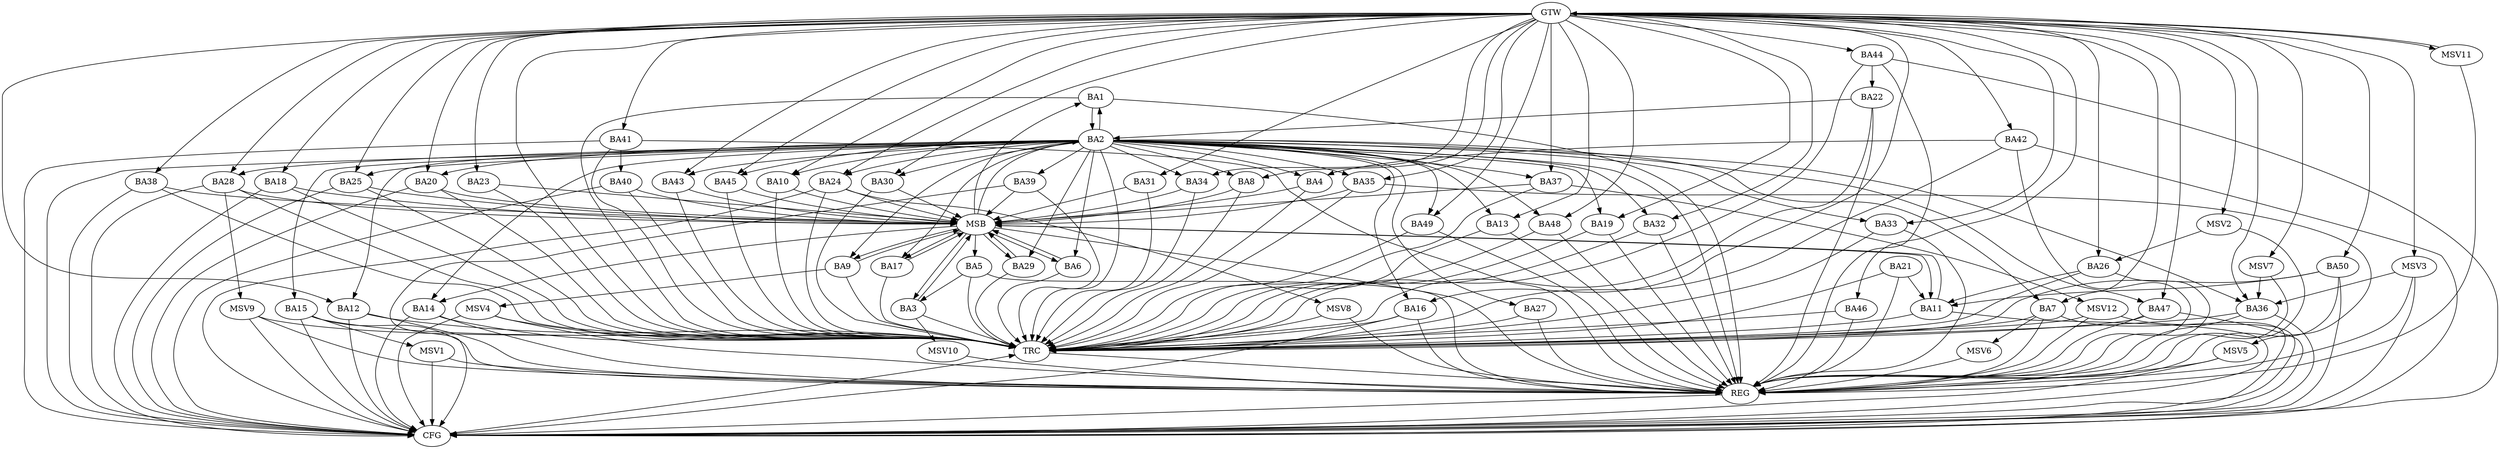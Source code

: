 strict digraph G {
  BA1 [ label="BA1" ];
  BA2 [ label="BA2" ];
  BA3 [ label="BA3" ];
  BA4 [ label="BA4" ];
  BA5 [ label="BA5" ];
  BA6 [ label="BA6" ];
  BA7 [ label="BA7" ];
  BA8 [ label="BA8" ];
  BA9 [ label="BA9" ];
  BA10 [ label="BA10" ];
  BA11 [ label="BA11" ];
  BA12 [ label="BA12" ];
  BA13 [ label="BA13" ];
  BA14 [ label="BA14" ];
  BA15 [ label="BA15" ];
  BA16 [ label="BA16" ];
  BA17 [ label="BA17" ];
  BA18 [ label="BA18" ];
  BA19 [ label="BA19" ];
  BA20 [ label="BA20" ];
  BA21 [ label="BA21" ];
  BA22 [ label="BA22" ];
  BA23 [ label="BA23" ];
  BA24 [ label="BA24" ];
  BA25 [ label="BA25" ];
  BA26 [ label="BA26" ];
  BA27 [ label="BA27" ];
  BA28 [ label="BA28" ];
  BA29 [ label="BA29" ];
  BA30 [ label="BA30" ];
  BA31 [ label="BA31" ];
  BA32 [ label="BA32" ];
  BA33 [ label="BA33" ];
  BA34 [ label="BA34" ];
  BA35 [ label="BA35" ];
  BA36 [ label="BA36" ];
  BA37 [ label="BA37" ];
  BA38 [ label="BA38" ];
  BA39 [ label="BA39" ];
  BA40 [ label="BA40" ];
  BA41 [ label="BA41" ];
  BA42 [ label="BA42" ];
  BA43 [ label="BA43" ];
  BA44 [ label="BA44" ];
  BA45 [ label="BA45" ];
  BA46 [ label="BA46" ];
  BA47 [ label="BA47" ];
  BA48 [ label="BA48" ];
  BA49 [ label="BA49" ];
  BA50 [ label="BA50" ];
  GTW [ label="GTW" ];
  REG [ label="REG" ];
  MSB [ label="MSB" ];
  CFG [ label="CFG" ];
  TRC [ label="TRC" ];
  MSV1 [ label="MSV1" ];
  MSV2 [ label="MSV2" ];
  MSV3 [ label="MSV3" ];
  MSV4 [ label="MSV4" ];
  MSV5 [ label="MSV5" ];
  MSV6 [ label="MSV6" ];
  MSV7 [ label="MSV7" ];
  MSV8 [ label="MSV8" ];
  MSV9 [ label="MSV9" ];
  MSV10 [ label="MSV10" ];
  MSV11 [ label="MSV11" ];
  MSV12 [ label="MSV12" ];
  BA1 -> BA2;
  BA2 -> BA1;
  BA5 -> BA3;
  BA21 -> BA11;
  BA22 -> BA2;
  BA26 -> BA11;
  BA41 -> BA40;
  BA42 -> BA4;
  BA44 -> BA22;
  BA50 -> BA11;
  GTW -> BA7;
  GTW -> BA8;
  GTW -> BA10;
  GTW -> BA12;
  GTW -> BA13;
  GTW -> BA16;
  GTW -> BA18;
  GTW -> BA19;
  GTW -> BA20;
  GTW -> BA23;
  GTW -> BA24;
  GTW -> BA25;
  GTW -> BA26;
  GTW -> BA28;
  GTW -> BA30;
  GTW -> BA31;
  GTW -> BA32;
  GTW -> BA33;
  GTW -> BA34;
  GTW -> BA35;
  GTW -> BA36;
  GTW -> BA37;
  GTW -> BA38;
  GTW -> BA41;
  GTW -> BA42;
  GTW -> BA43;
  GTW -> BA44;
  GTW -> BA45;
  GTW -> BA46;
  GTW -> BA47;
  GTW -> BA48;
  GTW -> BA49;
  GTW -> BA50;
  BA1 -> REG;
  BA2 -> REG;
  BA5 -> REG;
  BA7 -> REG;
  BA12 -> REG;
  BA13 -> REG;
  BA14 -> REG;
  BA15 -> REG;
  BA16 -> REG;
  BA19 -> REG;
  BA21 -> REG;
  BA22 -> REG;
  BA26 -> REG;
  BA27 -> REG;
  BA32 -> REG;
  BA33 -> REG;
  BA36 -> REG;
  BA41 -> REG;
  BA42 -> REG;
  BA44 -> REG;
  BA46 -> REG;
  BA47 -> REG;
  BA48 -> REG;
  BA49 -> REG;
  BA50 -> REG;
  BA3 -> MSB;
  MSB -> BA2;
  MSB -> REG;
  BA4 -> MSB;
  MSB -> BA3;
  BA6 -> MSB;
  MSB -> BA5;
  BA8 -> MSB;
  BA9 -> MSB;
  MSB -> BA6;
  BA10 -> MSB;
  BA11 -> MSB;
  BA17 -> MSB;
  MSB -> BA11;
  BA18 -> MSB;
  BA20 -> MSB;
  BA23 -> MSB;
  BA24 -> MSB;
  BA25 -> MSB;
  BA28 -> MSB;
  MSB -> BA9;
  BA29 -> MSB;
  BA30 -> MSB;
  BA31 -> MSB;
  BA34 -> MSB;
  MSB -> BA1;
  BA35 -> MSB;
  BA37 -> MSB;
  MSB -> BA17;
  BA38 -> MSB;
  BA39 -> MSB;
  MSB -> BA14;
  BA40 -> MSB;
  MSB -> BA29;
  BA43 -> MSB;
  BA45 -> MSB;
  BA38 -> CFG;
  BA42 -> CFG;
  BA14 -> CFG;
  BA2 -> CFG;
  BA20 -> CFG;
  BA12 -> CFG;
  BA16 -> CFG;
  BA18 -> CFG;
  BA39 -> CFG;
  BA44 -> CFG;
  BA11 -> CFG;
  BA41 -> CFG;
  BA24 -> CFG;
  BA40 -> CFG;
  BA47 -> CFG;
  BA25 -> CFG;
  BA15 -> CFG;
  BA28 -> CFG;
  BA36 -> CFG;
  BA7 -> CFG;
  BA50 -> CFG;
  REG -> CFG;
  BA1 -> TRC;
  BA2 -> TRC;
  BA3 -> TRC;
  BA4 -> TRC;
  BA5 -> TRC;
  BA6 -> TRC;
  BA7 -> TRC;
  BA8 -> TRC;
  BA9 -> TRC;
  BA10 -> TRC;
  BA11 -> TRC;
  BA12 -> TRC;
  BA13 -> TRC;
  BA14 -> TRC;
  BA15 -> TRC;
  BA16 -> TRC;
  BA17 -> TRC;
  BA18 -> TRC;
  BA19 -> TRC;
  BA20 -> TRC;
  BA21 -> TRC;
  BA22 -> TRC;
  BA23 -> TRC;
  BA24 -> TRC;
  BA25 -> TRC;
  BA26 -> TRC;
  BA27 -> TRC;
  BA28 -> TRC;
  BA29 -> TRC;
  BA30 -> TRC;
  BA31 -> TRC;
  BA32 -> TRC;
  BA33 -> TRC;
  BA34 -> TRC;
  BA35 -> TRC;
  BA36 -> TRC;
  BA37 -> TRC;
  BA38 -> TRC;
  BA39 -> TRC;
  BA40 -> TRC;
  BA41 -> TRC;
  BA42 -> TRC;
  BA43 -> TRC;
  BA44 -> TRC;
  BA45 -> TRC;
  BA46 -> TRC;
  BA47 -> TRC;
  BA48 -> TRC;
  BA49 -> TRC;
  BA50 -> TRC;
  GTW -> TRC;
  CFG -> TRC;
  TRC -> REG;
  BA2 -> BA35;
  BA2 -> BA4;
  BA2 -> BA25;
  BA2 -> BA43;
  BA2 -> BA24;
  BA2 -> BA28;
  BA2 -> BA10;
  BA2 -> BA39;
  BA2 -> BA16;
  BA2 -> BA33;
  BA2 -> BA9;
  BA2 -> BA36;
  BA2 -> BA17;
  BA2 -> BA8;
  BA2 -> BA47;
  BA2 -> BA32;
  BA2 -> BA7;
  BA2 -> BA45;
  BA2 -> BA49;
  BA2 -> BA30;
  BA2 -> BA12;
  BA2 -> BA15;
  BA2 -> BA48;
  BA2 -> BA6;
  BA2 -> BA13;
  BA2 -> BA37;
  BA2 -> BA34;
  BA2 -> BA29;
  BA2 -> BA19;
  BA2 -> BA14;
  BA2 -> BA27;
  BA2 -> BA20;
  BA15 -> MSV1;
  MSV1 -> REG;
  MSV1 -> CFG;
  MSV2 -> BA26;
  GTW -> MSV2;
  MSV2 -> REG;
  MSV3 -> BA36;
  GTW -> MSV3;
  MSV3 -> REG;
  MSV3 -> CFG;
  BA9 -> MSV4;
  MSV4 -> REG;
  MSV4 -> TRC;
  MSV4 -> CFG;
  BA35 -> MSV5;
  MSV5 -> REG;
  MSV5 -> CFG;
  BA7 -> MSV6;
  MSV6 -> REG;
  MSV7 -> BA36;
  GTW -> MSV7;
  MSV7 -> REG;
  BA24 -> MSV8;
  MSV8 -> REG;
  MSV8 -> TRC;
  BA28 -> MSV9;
  MSV9 -> REG;
  MSV9 -> TRC;
  MSV9 -> CFG;
  BA3 -> MSV10;
  MSV10 -> REG;
  MSV11 -> GTW;
  GTW -> MSV11;
  MSV11 -> REG;
  BA37 -> MSV12;
  MSV12 -> REG;
  MSV12 -> TRC;
  MSV12 -> CFG;
}
